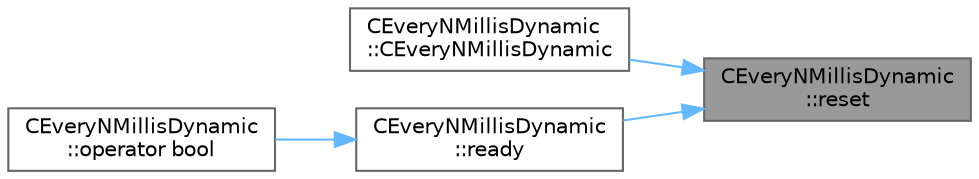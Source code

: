 digraph "CEveryNMillisDynamic::reset"
{
 // LATEX_PDF_SIZE
  bgcolor="transparent";
  edge [fontname=Helvetica,fontsize=10,labelfontname=Helvetica,labelfontsize=10];
  node [fontname=Helvetica,fontsize=10,shape=box,height=0.2,width=0.4];
  rankdir="RL";
  Node1 [id="Node000001",label="CEveryNMillisDynamic\l::reset",height=0.2,width=0.4,color="gray40", fillcolor="grey60", style="filled", fontcolor="black",tooltip=" "];
  Node1 -> Node2 [id="edge1_Node000001_Node000002",dir="back",color="steelblue1",style="solid",tooltip=" "];
  Node2 [id="Node000002",label="CEveryNMillisDynamic\l::CEveryNMillisDynamic",height=0.2,width=0.4,color="grey40", fillcolor="white", style="filled",URL="$de/d72/class_c_every_n_millis_dynamic_a95ea23e4df044bec1fb0b8719dec5f5a.html#a95ea23e4df044bec1fb0b8719dec5f5a",tooltip=" "];
  Node1 -> Node3 [id="edge2_Node000001_Node000003",dir="back",color="steelblue1",style="solid",tooltip=" "];
  Node3 [id="Node000003",label="CEveryNMillisDynamic\l::ready",height=0.2,width=0.4,color="grey40", fillcolor="white", style="filled",URL="$de/d72/class_c_every_n_millis_dynamic_adf560409fae3890034cc952aad0a7412.html#adf560409fae3890034cc952aad0a7412",tooltip=" "];
  Node3 -> Node4 [id="edge3_Node000003_Node000004",dir="back",color="steelblue1",style="solid",tooltip=" "];
  Node4 [id="Node000004",label="CEveryNMillisDynamic\l::operator bool",height=0.2,width=0.4,color="grey40", fillcolor="white", style="filled",URL="$de/d72/class_c_every_n_millis_dynamic_a708e65baedb0e502df282ca8c682522b.html#a708e65baedb0e502df282ca8c682522b",tooltip=" "];
}
